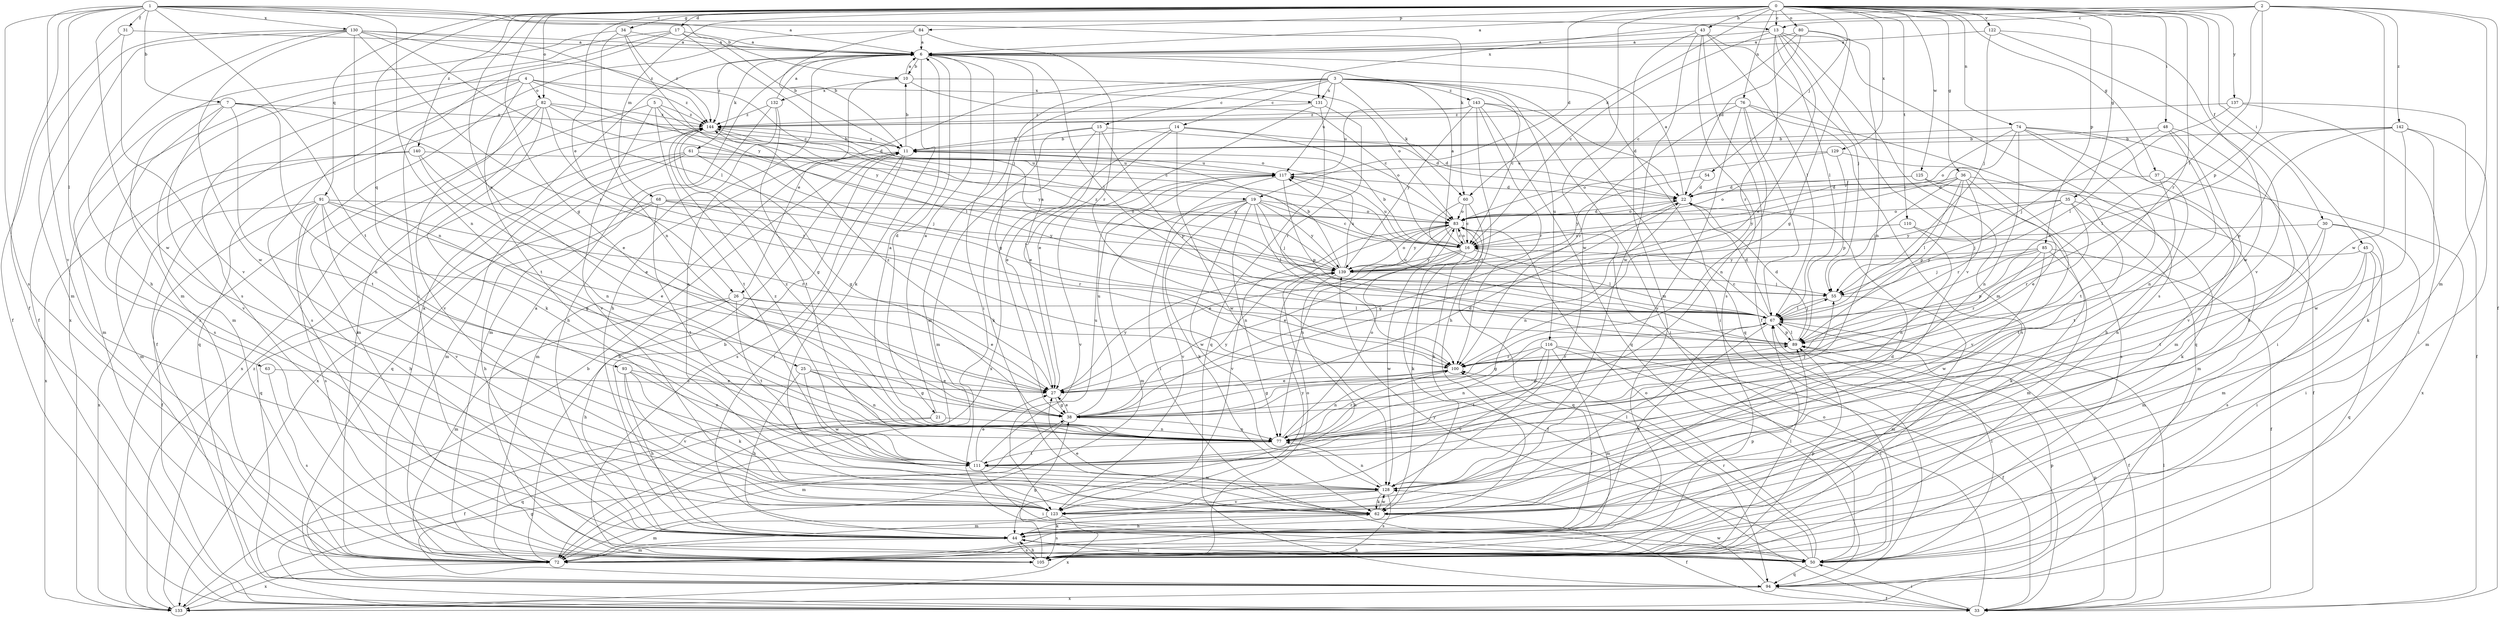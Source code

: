 strict digraph  {
0;
1;
2;
3;
4;
5;
6;
7;
10;
11;
13;
14;
15;
16;
17;
19;
21;
22;
25;
26;
27;
30;
31;
33;
34;
35;
36;
37;
38;
43;
44;
45;
48;
50;
54;
55;
60;
61;
62;
63;
67;
68;
72;
74;
76;
77;
80;
82;
83;
84;
85;
89;
91;
93;
94;
100;
105;
110;
111;
116;
117;
122;
123;
125;
128;
129;
130;
131;
132;
133;
137;
139;
140;
142;
143;
144;
0 -> 13  [label=c];
0 -> 17  [label=d];
0 -> 19  [label=d];
0 -> 25  [label=e];
0 -> 26  [label=e];
0 -> 30  [label=f];
0 -> 34  [label=g];
0 -> 35  [label=g];
0 -> 36  [label=g];
0 -> 37  [label=g];
0 -> 38  [label=g];
0 -> 43  [label=h];
0 -> 45  [label=i];
0 -> 48  [label=i];
0 -> 54  [label=j];
0 -> 60  [label=k];
0 -> 68  [label=m];
0 -> 74  [label=n];
0 -> 76  [label=n];
0 -> 80  [label=o];
0 -> 82  [label=o];
0 -> 84  [label=p];
0 -> 85  [label=p];
0 -> 91  [label=q];
0 -> 93  [label=q];
0 -> 100  [label=r];
0 -> 110  [label=t];
0 -> 122  [label=v];
0 -> 125  [label=w];
0 -> 128  [label=w];
0 -> 129  [label=x];
0 -> 137  [label=y];
0 -> 140  [label=z];
1 -> 6  [label=a];
1 -> 7  [label=b];
1 -> 10  [label=b];
1 -> 13  [label=c];
1 -> 31  [label=f];
1 -> 33  [label=f];
1 -> 60  [label=k];
1 -> 63  [label=l];
1 -> 77  [label=n];
1 -> 105  [label=s];
1 -> 111  [label=t];
1 -> 123  [label=v];
1 -> 128  [label=w];
1 -> 130  [label=x];
2 -> 6  [label=a];
2 -> 13  [label=c];
2 -> 33  [label=f];
2 -> 67  [label=l];
2 -> 72  [label=m];
2 -> 89  [label=p];
2 -> 128  [label=w];
2 -> 131  [label=x];
2 -> 142  [label=z];
3 -> 14  [label=c];
3 -> 15  [label=c];
3 -> 16  [label=c];
3 -> 26  [label=e];
3 -> 38  [label=g];
3 -> 50  [label=i];
3 -> 60  [label=k];
3 -> 72  [label=m];
3 -> 94  [label=q];
3 -> 116  [label=u];
3 -> 117  [label=u];
3 -> 131  [label=x];
3 -> 143  [label=z];
4 -> 33  [label=f];
4 -> 72  [label=m];
4 -> 82  [label=o];
4 -> 105  [label=s];
4 -> 111  [label=t];
4 -> 131  [label=x];
4 -> 139  [label=y];
4 -> 144  [label=z];
5 -> 19  [label=d];
5 -> 67  [label=l];
5 -> 72  [label=m];
5 -> 111  [label=t];
5 -> 123  [label=v];
5 -> 144  [label=z];
6 -> 10  [label=b];
6 -> 21  [label=d];
6 -> 50  [label=i];
6 -> 61  [label=k];
6 -> 62  [label=k];
6 -> 67  [label=l];
6 -> 144  [label=z];
7 -> 27  [label=e];
7 -> 72  [label=m];
7 -> 77  [label=n];
7 -> 105  [label=s];
7 -> 111  [label=t];
7 -> 123  [label=v];
7 -> 144  [label=z];
10 -> 6  [label=a];
10 -> 16  [label=c];
10 -> 44  [label=h];
10 -> 83  [label=o];
10 -> 132  [label=x];
11 -> 10  [label=b];
11 -> 50  [label=i];
11 -> 72  [label=m];
11 -> 105  [label=s];
11 -> 117  [label=u];
11 -> 144  [label=z];
13 -> 6  [label=a];
13 -> 16  [label=c];
13 -> 27  [label=e];
13 -> 67  [label=l];
13 -> 72  [label=m];
13 -> 100  [label=r];
13 -> 105  [label=s];
13 -> 123  [label=v];
14 -> 11  [label=b];
14 -> 22  [label=d];
14 -> 27  [label=e];
14 -> 83  [label=o];
14 -> 128  [label=w];
14 -> 133  [label=x];
15 -> 11  [label=b];
15 -> 22  [label=d];
15 -> 27  [label=e];
15 -> 62  [label=k];
15 -> 72  [label=m];
15 -> 89  [label=p];
16 -> 6  [label=a];
16 -> 11  [label=b];
16 -> 27  [label=e];
16 -> 33  [label=f];
16 -> 67  [label=l];
16 -> 83  [label=o];
16 -> 117  [label=u];
16 -> 128  [label=w];
16 -> 139  [label=y];
17 -> 6  [label=a];
17 -> 11  [label=b];
17 -> 50  [label=i];
17 -> 55  [label=j];
17 -> 105  [label=s];
17 -> 133  [label=x];
19 -> 16  [label=c];
19 -> 55  [label=j];
19 -> 62  [label=k];
19 -> 67  [label=l];
19 -> 72  [label=m];
19 -> 77  [label=n];
19 -> 83  [label=o];
19 -> 123  [label=v];
19 -> 128  [label=w];
19 -> 139  [label=y];
21 -> 6  [label=a];
21 -> 33  [label=f];
21 -> 77  [label=n];
21 -> 94  [label=q];
22 -> 6  [label=a];
22 -> 38  [label=g];
22 -> 77  [label=n];
22 -> 83  [label=o];
25 -> 27  [label=e];
25 -> 38  [label=g];
25 -> 44  [label=h];
25 -> 77  [label=n];
25 -> 128  [label=w];
26 -> 27  [label=e];
26 -> 44  [label=h];
26 -> 67  [label=l];
26 -> 72  [label=m];
26 -> 111  [label=t];
27 -> 38  [label=g];
27 -> 139  [label=y];
27 -> 144  [label=z];
30 -> 16  [label=c];
30 -> 50  [label=i];
30 -> 72  [label=m];
30 -> 77  [label=n];
30 -> 111  [label=t];
31 -> 6  [label=a];
31 -> 33  [label=f];
31 -> 123  [label=v];
33 -> 50  [label=i];
33 -> 67  [label=l];
33 -> 83  [label=o];
33 -> 89  [label=p];
34 -> 6  [label=a];
34 -> 72  [label=m];
34 -> 77  [label=n];
34 -> 139  [label=y];
34 -> 144  [label=z];
35 -> 55  [label=j];
35 -> 62  [label=k];
35 -> 83  [label=o];
35 -> 100  [label=r];
35 -> 111  [label=t];
35 -> 139  [label=y];
36 -> 22  [label=d];
36 -> 27  [label=e];
36 -> 55  [label=j];
36 -> 67  [label=l];
36 -> 72  [label=m];
36 -> 89  [label=p];
36 -> 100  [label=r];
36 -> 139  [label=y];
37 -> 22  [label=d];
37 -> 111  [label=t];
37 -> 133  [label=x];
38 -> 22  [label=d];
38 -> 27  [label=e];
38 -> 55  [label=j];
38 -> 72  [label=m];
38 -> 77  [label=n];
38 -> 89  [label=p];
38 -> 117  [label=u];
38 -> 139  [label=y];
43 -> 6  [label=a];
43 -> 33  [label=f];
43 -> 55  [label=j];
43 -> 67  [label=l];
43 -> 72  [label=m];
43 -> 105  [label=s];
43 -> 128  [label=w];
44 -> 11  [label=b];
44 -> 50  [label=i];
44 -> 62  [label=k];
44 -> 72  [label=m];
44 -> 89  [label=p];
44 -> 100  [label=r];
44 -> 105  [label=s];
45 -> 50  [label=i];
45 -> 72  [label=m];
45 -> 94  [label=q];
45 -> 105  [label=s];
45 -> 139  [label=y];
48 -> 11  [label=b];
48 -> 55  [label=j];
48 -> 62  [label=k];
48 -> 77  [label=n];
48 -> 123  [label=v];
50 -> 44  [label=h];
50 -> 67  [label=l];
50 -> 83  [label=o];
50 -> 94  [label=q];
50 -> 100  [label=r];
50 -> 139  [label=y];
54 -> 22  [label=d];
54 -> 139  [label=y];
55 -> 67  [label=l];
55 -> 72  [label=m];
60 -> 16  [label=c];
60 -> 62  [label=k];
60 -> 67  [label=l];
60 -> 83  [label=o];
61 -> 38  [label=g];
61 -> 55  [label=j];
61 -> 72  [label=m];
61 -> 94  [label=q];
61 -> 117  [label=u];
61 -> 133  [label=x];
62 -> 6  [label=a];
62 -> 22  [label=d];
62 -> 27  [label=e];
62 -> 33  [label=f];
62 -> 44  [label=h];
62 -> 128  [label=w];
63 -> 27  [label=e];
63 -> 105  [label=s];
67 -> 16  [label=c];
67 -> 22  [label=d];
67 -> 33  [label=f];
67 -> 38  [label=g];
67 -> 44  [label=h];
67 -> 55  [label=j];
67 -> 89  [label=p];
68 -> 44  [label=h];
68 -> 83  [label=o];
68 -> 94  [label=q];
68 -> 100  [label=r];
68 -> 111  [label=t];
68 -> 139  [label=y];
72 -> 6  [label=a];
72 -> 11  [label=b];
72 -> 133  [label=x];
74 -> 11  [label=b];
74 -> 16  [label=c];
74 -> 44  [label=h];
74 -> 50  [label=i];
74 -> 72  [label=m];
74 -> 77  [label=n];
74 -> 83  [label=o];
74 -> 111  [label=t];
76 -> 67  [label=l];
76 -> 77  [label=n];
76 -> 94  [label=q];
76 -> 100  [label=r];
76 -> 105  [label=s];
76 -> 123  [label=v];
76 -> 144  [label=z];
77 -> 6  [label=a];
77 -> 83  [label=o];
77 -> 100  [label=r];
77 -> 111  [label=t];
77 -> 144  [label=z];
80 -> 6  [label=a];
80 -> 16  [label=c];
80 -> 22  [label=d];
80 -> 38  [label=g];
80 -> 77  [label=n];
82 -> 16  [label=c];
82 -> 50  [label=i];
82 -> 62  [label=k];
82 -> 83  [label=o];
82 -> 94  [label=q];
82 -> 100  [label=r];
82 -> 123  [label=v];
82 -> 144  [label=z];
83 -> 16  [label=c];
83 -> 22  [label=d];
83 -> 27  [label=e];
83 -> 62  [label=k];
83 -> 77  [label=n];
83 -> 94  [label=q];
83 -> 123  [label=v];
83 -> 139  [label=y];
84 -> 6  [label=a];
84 -> 11  [label=b];
84 -> 100  [label=r];
84 -> 133  [label=x];
85 -> 33  [label=f];
85 -> 55  [label=j];
85 -> 62  [label=k];
85 -> 89  [label=p];
85 -> 100  [label=r];
85 -> 128  [label=w];
85 -> 139  [label=y];
89 -> 6  [label=a];
89 -> 22  [label=d];
89 -> 67  [label=l];
89 -> 100  [label=r];
89 -> 117  [label=u];
91 -> 27  [label=e];
91 -> 33  [label=f];
91 -> 38  [label=g];
91 -> 44  [label=h];
91 -> 83  [label=o];
91 -> 100  [label=r];
91 -> 105  [label=s];
91 -> 123  [label=v];
91 -> 133  [label=x];
93 -> 27  [label=e];
93 -> 44  [label=h];
93 -> 62  [label=k];
93 -> 77  [label=n];
93 -> 123  [label=v];
94 -> 11  [label=b];
94 -> 33  [label=f];
94 -> 89  [label=p];
94 -> 128  [label=w];
94 -> 133  [label=x];
100 -> 27  [label=e];
100 -> 38  [label=g];
100 -> 77  [label=n];
105 -> 6  [label=a];
105 -> 38  [label=g];
105 -> 44  [label=h];
105 -> 67  [label=l];
105 -> 83  [label=o];
105 -> 89  [label=p];
110 -> 16  [label=c];
110 -> 72  [label=m];
110 -> 77  [label=n];
111 -> 27  [label=e];
111 -> 50  [label=i];
111 -> 117  [label=u];
111 -> 128  [label=w];
111 -> 144  [label=z];
116 -> 33  [label=f];
116 -> 50  [label=i];
116 -> 72  [label=m];
116 -> 77  [label=n];
116 -> 100  [label=r];
116 -> 111  [label=t];
116 -> 123  [label=v];
117 -> 22  [label=d];
117 -> 50  [label=i];
117 -> 89  [label=p];
117 -> 123  [label=v];
122 -> 6  [label=a];
122 -> 55  [label=j];
122 -> 123  [label=v];
122 -> 128  [label=w];
123 -> 67  [label=l];
123 -> 72  [label=m];
123 -> 105  [label=s];
123 -> 133  [label=x];
123 -> 139  [label=y];
125 -> 22  [label=d];
125 -> 33  [label=f];
125 -> 83  [label=o];
125 -> 123  [label=v];
128 -> 62  [label=k];
128 -> 72  [label=m];
128 -> 77  [label=n];
128 -> 105  [label=s];
128 -> 123  [label=v];
129 -> 83  [label=o];
129 -> 89  [label=p];
129 -> 105  [label=s];
129 -> 117  [label=u];
130 -> 6  [label=a];
130 -> 16  [label=c];
130 -> 33  [label=f];
130 -> 44  [label=h];
130 -> 67  [label=l];
130 -> 72  [label=m];
130 -> 77  [label=n];
130 -> 100  [label=r];
130 -> 128  [label=w];
130 -> 144  [label=z];
131 -> 27  [label=e];
131 -> 94  [label=q];
131 -> 100  [label=r];
131 -> 144  [label=z];
132 -> 6  [label=a];
132 -> 44  [label=h];
132 -> 72  [label=m];
132 -> 111  [label=t];
132 -> 144  [label=z];
133 -> 38  [label=g];
133 -> 144  [label=z];
137 -> 33  [label=f];
137 -> 50  [label=i];
137 -> 67  [label=l];
137 -> 144  [label=z];
139 -> 11  [label=b];
139 -> 44  [label=h];
139 -> 55  [label=j];
139 -> 83  [label=o];
139 -> 117  [label=u];
139 -> 144  [label=z];
140 -> 27  [label=e];
140 -> 72  [label=m];
140 -> 77  [label=n];
140 -> 117  [label=u];
140 -> 133  [label=x];
142 -> 11  [label=b];
142 -> 62  [label=k];
142 -> 67  [label=l];
142 -> 72  [label=m];
142 -> 89  [label=p];
142 -> 128  [label=w];
143 -> 22  [label=d];
143 -> 44  [label=h];
143 -> 50  [label=i];
143 -> 94  [label=q];
143 -> 100  [label=r];
143 -> 117  [label=u];
143 -> 139  [label=y];
143 -> 144  [label=z];
144 -> 11  [label=b];
144 -> 38  [label=g];
144 -> 133  [label=x];
144 -> 139  [label=y];
}
